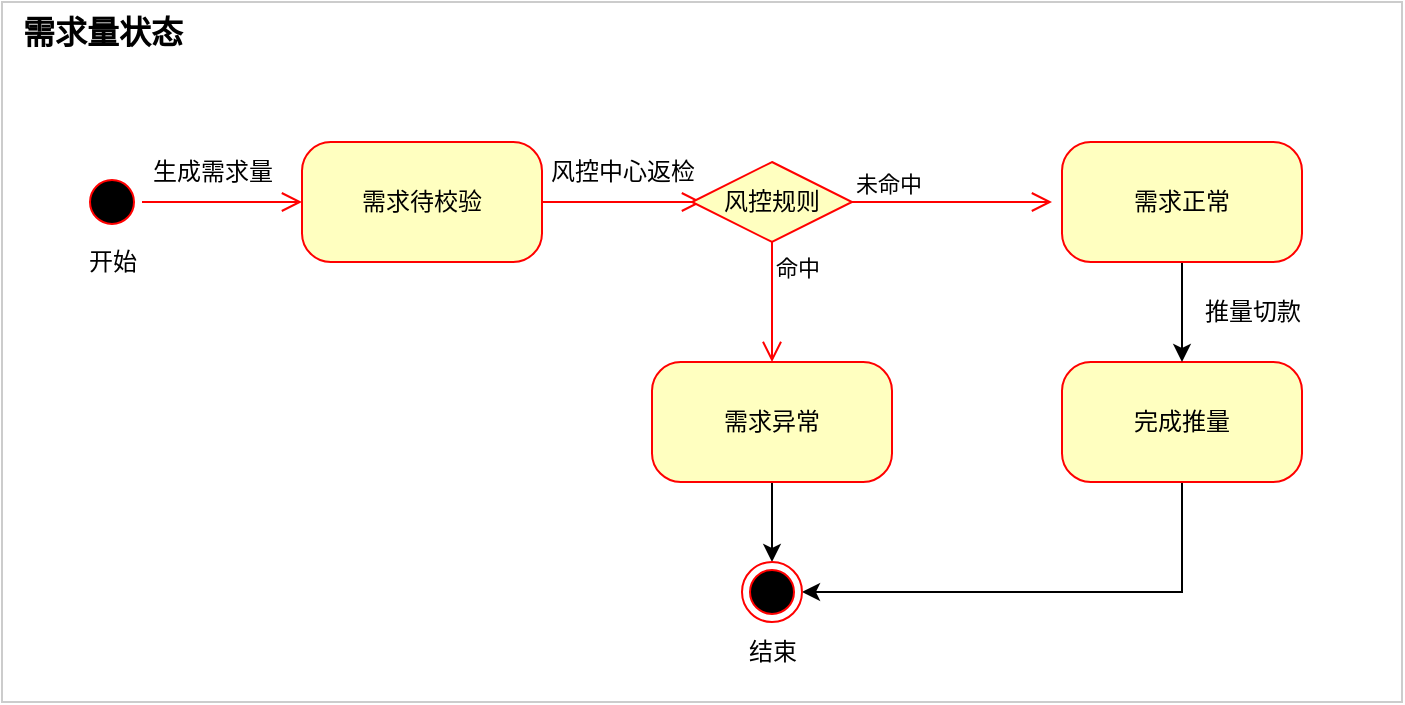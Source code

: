<mxfile version="21.6.8" type="github">
  <diagram name="Page-1" id="58cdce13-f638-feb5-8d6f-7d28b1aa9fa0">
    <mxGraphModel dx="1273" dy="752" grid="1" gridSize="10" guides="1" tooltips="1" connect="1" arrows="1" fold="1" page="1" pageScale="1" pageWidth="1100" pageHeight="850" background="none" math="0" shadow="0">
      <root>
        <mxCell id="0" />
        <mxCell id="1" parent="0" />
        <mxCell id="z4Sh3F2XKsgmWR4OSHHu-17" value="" style="rounded=0;whiteSpace=wrap;html=1;strokeColor=#CCCCCC;" vertex="1" parent="1">
          <mxGeometry width="700" height="350" as="geometry" />
        </mxCell>
        <mxCell id="z4Sh3F2XKsgmWR4OSHHu-18" value="" style="ellipse;html=1;shape=startState;fillColor=#000000;strokeColor=#ff0000;rounded=1;shadow=0;comic=0;labelBackgroundColor=none;fontFamily=Verdana;fontSize=12;fontColor=#000000;align=center;direction=south;" vertex="1" parent="1">
          <mxGeometry x="40" y="85" width="30" height="30" as="geometry" />
        </mxCell>
        <mxCell id="z4Sh3F2XKsgmWR4OSHHu-19" value="需求待校验" style="rounded=1;whiteSpace=wrap;html=1;arcSize=24;fillColor=#ffffc0;strokeColor=#ff0000;shadow=0;comic=0;labelBackgroundColor=none;fontFamily=Verdana;fontSize=12;fontColor=#000000;align=center;" vertex="1" parent="1">
          <mxGeometry x="150" y="70" width="120" height="60" as="geometry" />
        </mxCell>
        <mxCell id="z4Sh3F2XKsgmWR4OSHHu-20" value="" style="edgeStyle=orthogonalEdgeStyle;rounded=0;orthogonalLoop=1;jettySize=auto;html=1;entryX=1;entryY=0.5;entryDx=0;entryDy=0;" edge="1" parent="1" source="z4Sh3F2XKsgmWR4OSHHu-21" target="z4Sh3F2XKsgmWR4OSHHu-35">
          <mxGeometry relative="1" as="geometry">
            <mxPoint x="590" y="320" as="targetPoint" />
            <Array as="points">
              <mxPoint x="590" y="295" />
            </Array>
          </mxGeometry>
        </mxCell>
        <mxCell id="z4Sh3F2XKsgmWR4OSHHu-21" value="完成推量" style="rounded=1;whiteSpace=wrap;html=1;arcSize=24;fillColor=#ffffc0;strokeColor=#ff0000;shadow=0;comic=0;labelBackgroundColor=none;fontFamily=Verdana;fontSize=12;fontColor=#000000;align=center;" vertex="1" parent="1">
          <mxGeometry x="530" y="180" width="120" height="60" as="geometry" />
        </mxCell>
        <mxCell id="z4Sh3F2XKsgmWR4OSHHu-22" style="edgeStyle=orthogonalEdgeStyle;html=1;labelBackgroundColor=none;endArrow=open;endSize=8;strokeColor=#ff0000;fontFamily=Verdana;fontSize=12;align=left;" edge="1" parent="1" source="z4Sh3F2XKsgmWR4OSHHu-18" target="z4Sh3F2XKsgmWR4OSHHu-19">
          <mxGeometry relative="1" as="geometry" />
        </mxCell>
        <mxCell id="z4Sh3F2XKsgmWR4OSHHu-23" style="edgeStyle=orthogonalEdgeStyle;html=1;labelBackgroundColor=none;endArrow=open;endSize=8;strokeColor=#ff0000;fontFamily=Verdana;fontSize=12;align=left;entryX=0;entryY=0.5;" edge="1" parent="1" source="z4Sh3F2XKsgmWR4OSHHu-19">
          <mxGeometry relative="1" as="geometry">
            <Array as="points">
              <mxPoint x="320" y="100" />
              <mxPoint x="320" y="100" />
            </Array>
            <mxPoint x="350" y="100" as="targetPoint" />
          </mxGeometry>
        </mxCell>
        <mxCell id="z4Sh3F2XKsgmWR4OSHHu-24" value="开始" style="text;html=1;align=center;verticalAlign=middle;resizable=0;points=[];autosize=1;strokeColor=none;fillColor=none;" vertex="1" parent="1">
          <mxGeometry x="30" y="115" width="50" height="30" as="geometry" />
        </mxCell>
        <mxCell id="z4Sh3F2XKsgmWR4OSHHu-25" value="生成需求量" style="text;html=1;align=center;verticalAlign=middle;resizable=0;points=[];autosize=1;strokeColor=none;fillColor=none;" vertex="1" parent="1">
          <mxGeometry x="65" y="70" width="80" height="30" as="geometry" />
        </mxCell>
        <mxCell id="z4Sh3F2XKsgmWR4OSHHu-26" value="风控规则" style="rhombus;whiteSpace=wrap;html=1;fontColor=#000000;fillColor=#ffffc0;strokeColor=#ff0000;" vertex="1" parent="1">
          <mxGeometry x="345" y="80" width="80" height="40" as="geometry" />
        </mxCell>
        <mxCell id="z4Sh3F2XKsgmWR4OSHHu-27" value="未命中" style="edgeStyle=orthogonalEdgeStyle;html=1;align=left;verticalAlign=bottom;endArrow=open;endSize=8;strokeColor=#ff0000;rounded=0;" edge="1" parent="1" source="z4Sh3F2XKsgmWR4OSHHu-26">
          <mxGeometry x="-1" relative="1" as="geometry">
            <mxPoint x="525" y="100" as="targetPoint" />
          </mxGeometry>
        </mxCell>
        <mxCell id="z4Sh3F2XKsgmWR4OSHHu-28" value="命中" style="edgeStyle=orthogonalEdgeStyle;html=1;align=left;verticalAlign=top;endArrow=open;endSize=8;strokeColor=#ff0000;rounded=0;" edge="1" parent="1" source="z4Sh3F2XKsgmWR4OSHHu-26">
          <mxGeometry x="-1" relative="1" as="geometry">
            <mxPoint x="385" y="180" as="targetPoint" />
          </mxGeometry>
        </mxCell>
        <mxCell id="z4Sh3F2XKsgmWR4OSHHu-29" value="风控中心返检" style="text;html=1;align=center;verticalAlign=middle;resizable=0;points=[];autosize=1;strokeColor=none;fillColor=none;" vertex="1" parent="1">
          <mxGeometry x="260" y="70" width="100" height="30" as="geometry" />
        </mxCell>
        <mxCell id="z4Sh3F2XKsgmWR4OSHHu-30" value="" style="edgeStyle=orthogonalEdgeStyle;rounded=0;orthogonalLoop=1;jettySize=auto;html=1;" edge="1" parent="1" source="z4Sh3F2XKsgmWR4OSHHu-31" target="z4Sh3F2XKsgmWR4OSHHu-35">
          <mxGeometry relative="1" as="geometry" />
        </mxCell>
        <mxCell id="z4Sh3F2XKsgmWR4OSHHu-31" value="需求异常" style="rounded=1;whiteSpace=wrap;html=1;arcSize=24;fillColor=#ffffc0;strokeColor=#ff0000;shadow=0;comic=0;labelBackgroundColor=none;fontFamily=Verdana;fontSize=12;fontColor=#000000;align=center;" vertex="1" parent="1">
          <mxGeometry x="325" y="180" width="120" height="60" as="geometry" />
        </mxCell>
        <mxCell id="z4Sh3F2XKsgmWR4OSHHu-32" value="" style="edgeStyle=orthogonalEdgeStyle;rounded=0;orthogonalLoop=1;jettySize=auto;html=1;" edge="1" parent="1" source="z4Sh3F2XKsgmWR4OSHHu-33" target="z4Sh3F2XKsgmWR4OSHHu-21">
          <mxGeometry relative="1" as="geometry" />
        </mxCell>
        <mxCell id="z4Sh3F2XKsgmWR4OSHHu-33" value="需求正常" style="rounded=1;whiteSpace=wrap;html=1;arcSize=24;fillColor=#ffffc0;strokeColor=#ff0000;shadow=0;comic=0;labelBackgroundColor=none;fontFamily=Verdana;fontSize=12;fontColor=#000000;align=center;" vertex="1" parent="1">
          <mxGeometry x="530" y="70" width="120" height="60" as="geometry" />
        </mxCell>
        <mxCell id="z4Sh3F2XKsgmWR4OSHHu-34" value="推量切款" style="text;html=1;align=center;verticalAlign=middle;resizable=0;points=[];autosize=1;strokeColor=none;fillColor=none;" vertex="1" parent="1">
          <mxGeometry x="590" y="140" width="70" height="30" as="geometry" />
        </mxCell>
        <mxCell id="z4Sh3F2XKsgmWR4OSHHu-35" value="" style="ellipse;html=1;shape=endState;fillColor=#000000;strokeColor=#ff0000;rounded=1;shadow=0;comic=0;labelBackgroundColor=none;fontFamily=Verdana;fontSize=12;fontColor=#000000;align=center;" vertex="1" parent="1">
          <mxGeometry x="370" y="280" width="30" height="30" as="geometry" />
        </mxCell>
        <mxCell id="z4Sh3F2XKsgmWR4OSHHu-36" value="结束" style="text;html=1;align=center;verticalAlign=middle;resizable=0;points=[];autosize=1;strokeColor=none;fillColor=none;" vertex="1" parent="1">
          <mxGeometry x="360" y="310" width="50" height="30" as="geometry" />
        </mxCell>
        <mxCell id="z4Sh3F2XKsgmWR4OSHHu-37" value="需求量状态" style="text;html=1;align=center;verticalAlign=middle;resizable=0;points=[];autosize=1;strokeColor=none;fillColor=none;fontSize=16;fontStyle=1" vertex="1" parent="1">
          <mxGeometry width="100" height="30" as="geometry" />
        </mxCell>
      </root>
    </mxGraphModel>
  </diagram>
</mxfile>

